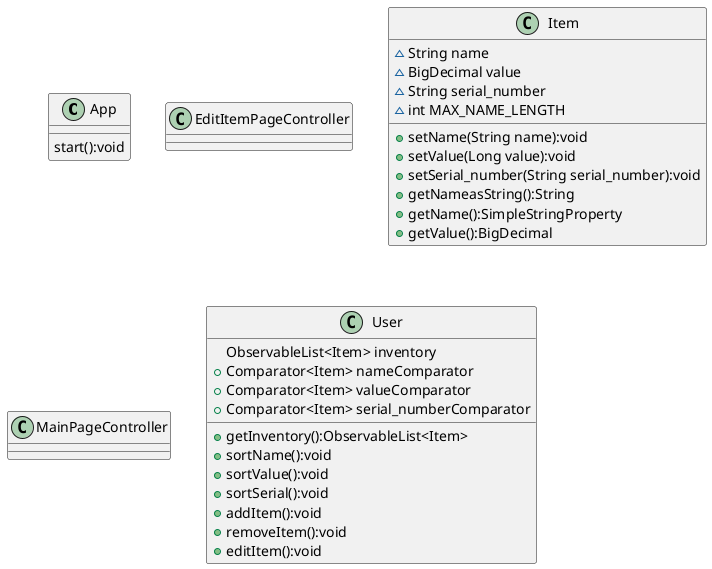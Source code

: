 @startuml
'https://plantuml.com/class-diagram

class App {
    start():void
}
class EditItemPageController{
}
class Item{
    ~String name
    ~BigDecimal value
    ~String serial_number
    ~int MAX_NAME_LENGTH

    +setName(String name):void
    +setValue(Long value):void
    +setSerial_number(String serial_number):void
    +getNameasString():String
    +getName():SimpleStringProperty
    +getValue():BigDecimal
}
class MainPageController{
}
class User{
    ObservableList<Item> inventory
    +Comparator<Item> nameComparator
    +Comparator<Item> valueComparator
    +Comparator<Item> serial_numberComparator

    +getInventory():ObservableList<Item>
    +sortName():void
    +sortValue():void
    +sortSerial():void
    +addItem():void
    +removeItem():void
    +editItem():void
}

@enduml